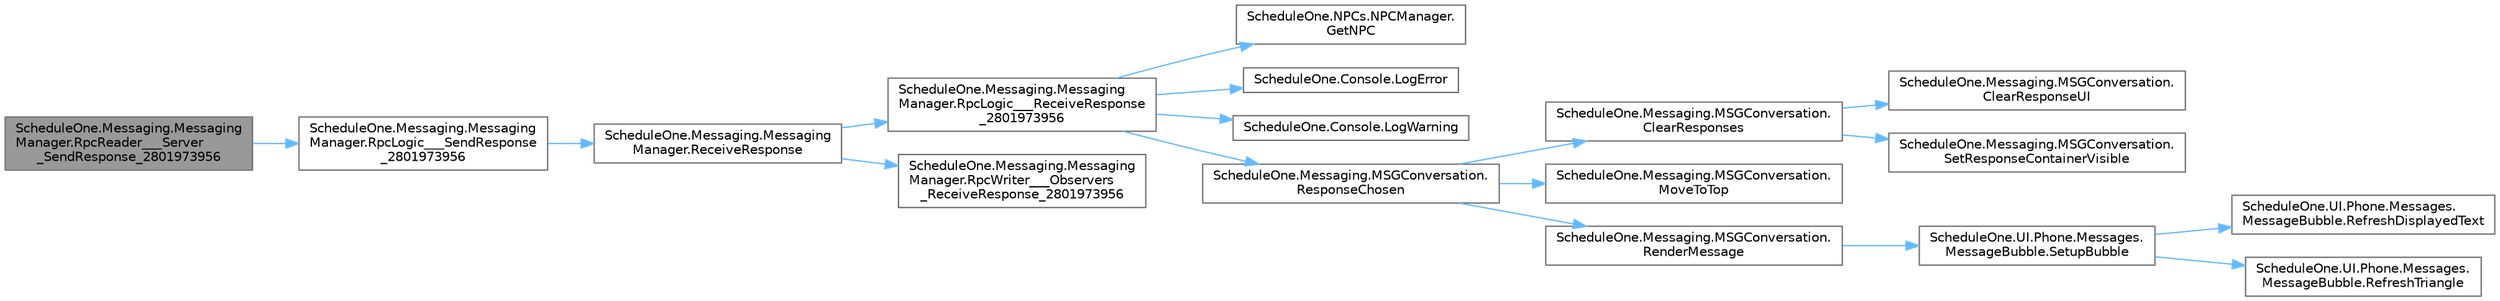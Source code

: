 digraph "ScheduleOne.Messaging.MessagingManager.RpcReader___Server_SendResponse_2801973956"
{
 // LATEX_PDF_SIZE
  bgcolor="transparent";
  edge [fontname=Helvetica,fontsize=10,labelfontname=Helvetica,labelfontsize=10];
  node [fontname=Helvetica,fontsize=10,shape=box,height=0.2,width=0.4];
  rankdir="LR";
  Node1 [id="Node000001",label="ScheduleOne.Messaging.Messaging\lManager.RpcReader___Server\l_SendResponse_2801973956",height=0.2,width=0.4,color="gray40", fillcolor="grey60", style="filled", fontcolor="black",tooltip=" "];
  Node1 -> Node2 [id="edge1_Node000001_Node000002",color="steelblue1",style="solid",tooltip=" "];
  Node2 [id="Node000002",label="ScheduleOne.Messaging.Messaging\lManager.RpcLogic___SendResponse\l_2801973956",height=0.2,width=0.4,color="grey40", fillcolor="white", style="filled",URL="$class_schedule_one_1_1_messaging_1_1_messaging_manager.html#a15a8da645a6b09327daae3de93e78a76",tooltip=" "];
  Node2 -> Node3 [id="edge2_Node000002_Node000003",color="steelblue1",style="solid",tooltip=" "];
  Node3 [id="Node000003",label="ScheduleOne.Messaging.Messaging\lManager.ReceiveResponse",height=0.2,width=0.4,color="grey40", fillcolor="white", style="filled",URL="$class_schedule_one_1_1_messaging_1_1_messaging_manager.html#a0286d9a88404941772c466a06772a713",tooltip=" "];
  Node3 -> Node4 [id="edge3_Node000003_Node000004",color="steelblue1",style="solid",tooltip=" "];
  Node4 [id="Node000004",label="ScheduleOne.Messaging.Messaging\lManager.RpcLogic___ReceiveResponse\l_2801973956",height=0.2,width=0.4,color="grey40", fillcolor="white", style="filled",URL="$class_schedule_one_1_1_messaging_1_1_messaging_manager.html#a4df424652216408a3bb885fade187795",tooltip=" "];
  Node4 -> Node5 [id="edge4_Node000004_Node000005",color="steelblue1",style="solid",tooltip=" "];
  Node5 [id="Node000005",label="ScheduleOne.NPCs.NPCManager.\lGetNPC",height=0.2,width=0.4,color="grey40", fillcolor="white", style="filled",URL="$class_schedule_one_1_1_n_p_cs_1_1_n_p_c_manager.html#ad9e18bf5881f472dcd80ed93a864b73d",tooltip=" "];
  Node4 -> Node6 [id="edge5_Node000004_Node000006",color="steelblue1",style="solid",tooltip=" "];
  Node6 [id="Node000006",label="ScheduleOne.Console.LogError",height=0.2,width=0.4,color="grey40", fillcolor="white", style="filled",URL="$class_schedule_one_1_1_console.html#af815c154f3082a5bf25f62c7cc93fad2",tooltip=" "];
  Node4 -> Node7 [id="edge6_Node000004_Node000007",color="steelblue1",style="solid",tooltip=" "];
  Node7 [id="Node000007",label="ScheduleOne.Console.LogWarning",height=0.2,width=0.4,color="grey40", fillcolor="white", style="filled",URL="$class_schedule_one_1_1_console.html#a4af4a471d16b1029b44a8121bf41d45c",tooltip=" "];
  Node4 -> Node8 [id="edge7_Node000004_Node000008",color="steelblue1",style="solid",tooltip=" "];
  Node8 [id="Node000008",label="ScheduleOne.Messaging.MSGConversation.\lResponseChosen",height=0.2,width=0.4,color="grey40", fillcolor="white", style="filled",URL="$class_schedule_one_1_1_messaging_1_1_m_s_g_conversation.html#ad8b1b73b4e8fddd1e40197422d452ae8",tooltip=" "];
  Node8 -> Node9 [id="edge8_Node000008_Node000009",color="steelblue1",style="solid",tooltip=" "];
  Node9 [id="Node000009",label="ScheduleOne.Messaging.MSGConversation.\lClearResponses",height=0.2,width=0.4,color="grey40", fillcolor="white", style="filled",URL="$class_schedule_one_1_1_messaging_1_1_m_s_g_conversation.html#a5461ec131bb52d4a7212034e1e3f9172",tooltip=" "];
  Node9 -> Node10 [id="edge9_Node000009_Node000010",color="steelblue1",style="solid",tooltip=" "];
  Node10 [id="Node000010",label="ScheduleOne.Messaging.MSGConversation.\lClearResponseUI",height=0.2,width=0.4,color="grey40", fillcolor="white", style="filled",URL="$class_schedule_one_1_1_messaging_1_1_m_s_g_conversation.html#a97ad67d3599f3370bd975883aa0ce4f6",tooltip=" "];
  Node9 -> Node11 [id="edge10_Node000009_Node000011",color="steelblue1",style="solid",tooltip=" "];
  Node11 [id="Node000011",label="ScheduleOne.Messaging.MSGConversation.\lSetResponseContainerVisible",height=0.2,width=0.4,color="grey40", fillcolor="white", style="filled",URL="$class_schedule_one_1_1_messaging_1_1_m_s_g_conversation.html#a6285d86eda4db7d1c7dda19d2f45e6ad",tooltip=" "];
  Node8 -> Node12 [id="edge11_Node000008_Node000012",color="steelblue1",style="solid",tooltip=" "];
  Node12 [id="Node000012",label="ScheduleOne.Messaging.MSGConversation.\lMoveToTop",height=0.2,width=0.4,color="grey40", fillcolor="white", style="filled",URL="$class_schedule_one_1_1_messaging_1_1_m_s_g_conversation.html#ac6d777b9dc012a13b9e4d46c59ed7c65",tooltip=" "];
  Node8 -> Node13 [id="edge12_Node000008_Node000013",color="steelblue1",style="solid",tooltip=" "];
  Node13 [id="Node000013",label="ScheduleOne.Messaging.MSGConversation.\lRenderMessage",height=0.2,width=0.4,color="grey40", fillcolor="white", style="filled",URL="$class_schedule_one_1_1_messaging_1_1_m_s_g_conversation.html#a44d2c137fa69f9bf064992af953093d0",tooltip=" "];
  Node13 -> Node14 [id="edge13_Node000013_Node000014",color="steelblue1",style="solid",tooltip=" "];
  Node14 [id="Node000014",label="ScheduleOne.UI.Phone.Messages.\lMessageBubble.SetupBubble",height=0.2,width=0.4,color="grey40", fillcolor="white", style="filled",URL="$class_schedule_one_1_1_u_i_1_1_phone_1_1_messages_1_1_message_bubble.html#af5e7305b7a338aad1302b34ceefdb74a",tooltip=" "];
  Node14 -> Node15 [id="edge14_Node000014_Node000015",color="steelblue1",style="solid",tooltip=" "];
  Node15 [id="Node000015",label="ScheduleOne.UI.Phone.Messages.\lMessageBubble.RefreshDisplayedText",height=0.2,width=0.4,color="grey40", fillcolor="white", style="filled",URL="$class_schedule_one_1_1_u_i_1_1_phone_1_1_messages_1_1_message_bubble.html#adb906fa7dcfefc9c6c09a8d98df3715e",tooltip=" "];
  Node14 -> Node16 [id="edge15_Node000014_Node000016",color="steelblue1",style="solid",tooltip=" "];
  Node16 [id="Node000016",label="ScheduleOne.UI.Phone.Messages.\lMessageBubble.RefreshTriangle",height=0.2,width=0.4,color="grey40", fillcolor="white", style="filled",URL="$class_schedule_one_1_1_u_i_1_1_phone_1_1_messages_1_1_message_bubble.html#a5a8a0c2047029012ab459400f27a3793",tooltip=" "];
  Node3 -> Node17 [id="edge16_Node000003_Node000017",color="steelblue1",style="solid",tooltip=" "];
  Node17 [id="Node000017",label="ScheduleOne.Messaging.Messaging\lManager.RpcWriter___Observers\l_ReceiveResponse_2801973956",height=0.2,width=0.4,color="grey40", fillcolor="white", style="filled",URL="$class_schedule_one_1_1_messaging_1_1_messaging_manager.html#a0f92743cb5d6e48c17cc3633579bf0f8",tooltip=" "];
}
